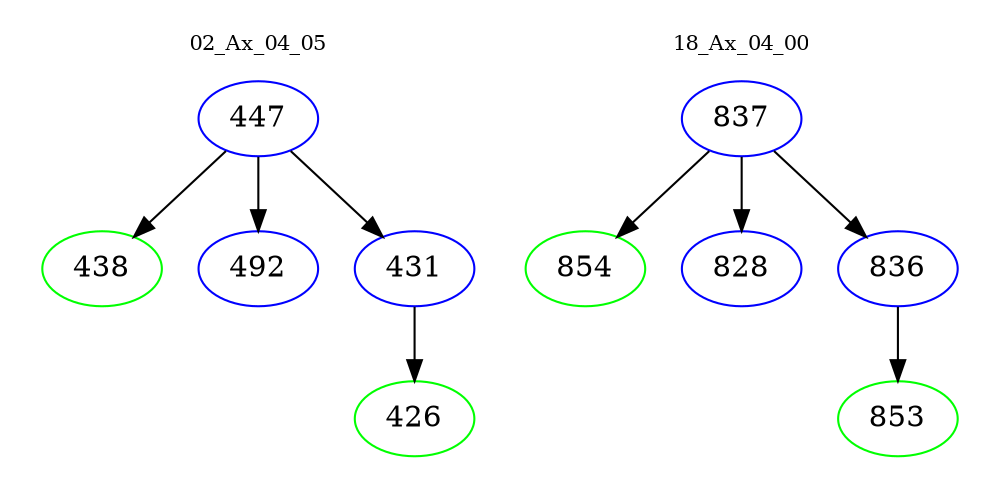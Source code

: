 digraph{
subgraph cluster_0 {
color = white
label = "02_Ax_04_05";
fontsize=10;
T0_447 [label="447", color="blue"]
T0_447 -> T0_438 [color="black"]
T0_438 [label="438", color="green"]
T0_447 -> T0_492 [color="black"]
T0_492 [label="492", color="blue"]
T0_447 -> T0_431 [color="black"]
T0_431 [label="431", color="blue"]
T0_431 -> T0_426 [color="black"]
T0_426 [label="426", color="green"]
}
subgraph cluster_1 {
color = white
label = "18_Ax_04_00";
fontsize=10;
T1_837 [label="837", color="blue"]
T1_837 -> T1_854 [color="black"]
T1_854 [label="854", color="green"]
T1_837 -> T1_828 [color="black"]
T1_828 [label="828", color="blue"]
T1_837 -> T1_836 [color="black"]
T1_836 [label="836", color="blue"]
T1_836 -> T1_853 [color="black"]
T1_853 [label="853", color="green"]
}
}
